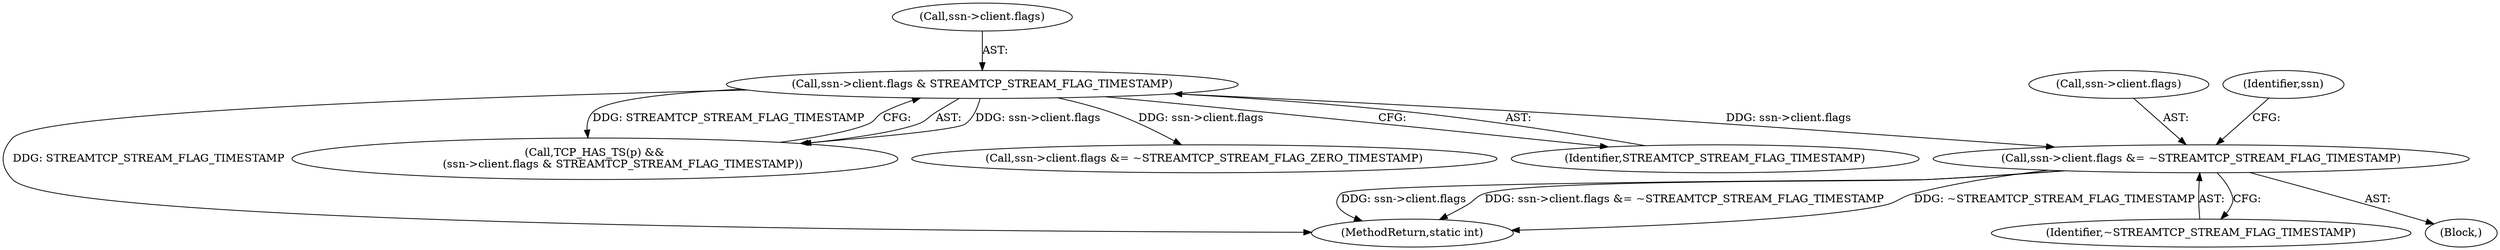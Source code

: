 digraph "0_suricata_843d0b7a10bb45627f94764a6c5d468a24143345_1@pointer" {
"1001063" [label="(Call,ssn->client.flags &= ~STREAMTCP_STREAM_FLAG_TIMESTAMP)"];
"1001050" [label="(Call,ssn->client.flags & STREAMTCP_STREAM_FLAG_TIMESTAMP)"];
"1001064" [label="(Call,ssn->client.flags)"];
"1001050" [label="(Call,ssn->client.flags & STREAMTCP_STREAM_FLAG_TIMESTAMP)"];
"1001047" [label="(Call,TCP_HAS_TS(p) &&\n                (ssn->client.flags & STREAMTCP_STREAM_FLAG_TIMESTAMP))"];
"1001069" [label="(Identifier,~STREAMTCP_STREAM_FLAG_TIMESTAMP)"];
"1001128" [label="(MethodReturn,static int)"];
"1001057" [label="(Block,)"];
"1001090" [label="(Call,ssn->client.flags &= ~STREAMTCP_STREAM_FLAG_ZERO_TIMESTAMP)"];
"1001063" [label="(Call,ssn->client.flags &= ~STREAMTCP_STREAM_FLAG_TIMESTAMP)"];
"1001051" [label="(Call,ssn->client.flags)"];
"1001056" [label="(Identifier,STREAMTCP_STREAM_FLAG_TIMESTAMP)"];
"1001073" [label="(Identifier,ssn)"];
"1001063" -> "1001057"  [label="AST: "];
"1001063" -> "1001069"  [label="CFG: "];
"1001064" -> "1001063"  [label="AST: "];
"1001069" -> "1001063"  [label="AST: "];
"1001073" -> "1001063"  [label="CFG: "];
"1001063" -> "1001128"  [label="DDG: ssn->client.flags"];
"1001063" -> "1001128"  [label="DDG: ssn->client.flags &= ~STREAMTCP_STREAM_FLAG_TIMESTAMP"];
"1001063" -> "1001128"  [label="DDG: ~STREAMTCP_STREAM_FLAG_TIMESTAMP"];
"1001050" -> "1001063"  [label="DDG: ssn->client.flags"];
"1001050" -> "1001047"  [label="AST: "];
"1001050" -> "1001056"  [label="CFG: "];
"1001051" -> "1001050"  [label="AST: "];
"1001056" -> "1001050"  [label="AST: "];
"1001047" -> "1001050"  [label="CFG: "];
"1001050" -> "1001128"  [label="DDG: STREAMTCP_STREAM_FLAG_TIMESTAMP"];
"1001050" -> "1001047"  [label="DDG: ssn->client.flags"];
"1001050" -> "1001047"  [label="DDG: STREAMTCP_STREAM_FLAG_TIMESTAMP"];
"1001050" -> "1001090"  [label="DDG: ssn->client.flags"];
}

